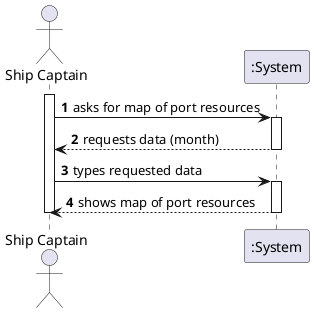 @startuml
'https://plantuml.com/sequence-diagram

autonumber

actor "Ship Captain" as SP

activate SP
SP -> ":System" : asks for map of port resources

activate ":System"
":System" --> "SP" : requests data (month)
deactivate ":System"

SP -> ":System" : types requested data

activate ":System"
":System" --> SP : shows map of port resources
deactivate ":System"

deactivate SP

@enduml